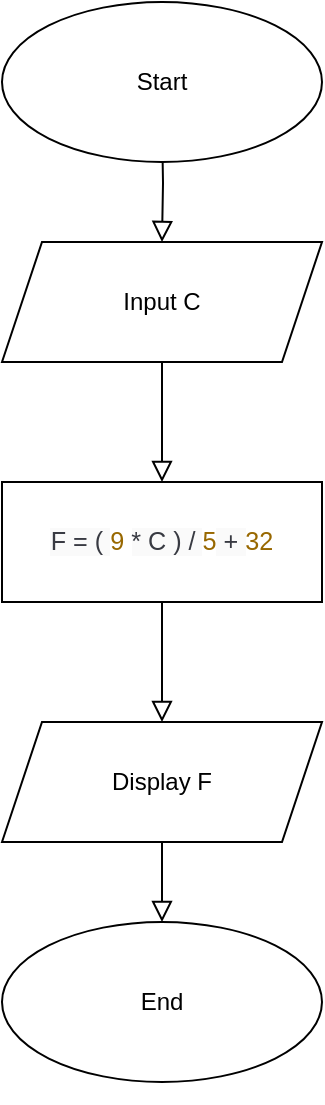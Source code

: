<mxfile version="14.6.9" type="github">
  <diagram id="C5RBs43oDa-KdzZeNtuy" name="Page-1">
    <mxGraphModel dx="1382" dy="794" grid="1" gridSize="10" guides="1" tooltips="1" connect="1" arrows="1" fold="1" page="1" pageScale="1" pageWidth="827" pageHeight="1169" math="0" shadow="0">
      <root>
        <mxCell id="WIyWlLk6GJQsqaUBKTNV-0" />
        <mxCell id="WIyWlLk6GJQsqaUBKTNV-1" parent="WIyWlLk6GJQsqaUBKTNV-0" />
        <mxCell id="WIyWlLk6GJQsqaUBKTNV-2" value="" style="rounded=0;html=1;jettySize=auto;orthogonalLoop=1;fontSize=11;endArrow=block;endFill=0;endSize=8;strokeWidth=1;shadow=0;labelBackgroundColor=none;edgeStyle=orthogonalEdgeStyle;entryX=0.5;entryY=0;entryDx=0;entryDy=0;" parent="WIyWlLk6GJQsqaUBKTNV-1" target="swq2fxUxT5I1mV4ciNZM-3" edge="1">
          <mxGeometry relative="1" as="geometry">
            <mxPoint x="400" y="120" as="sourcePoint" />
            <mxPoint x="400" y="170" as="targetPoint" />
          </mxGeometry>
        </mxCell>
        <mxCell id="swq2fxUxT5I1mV4ciNZM-3" value="Input C" style="shape=parallelogram;perimeter=parallelogramPerimeter;whiteSpace=wrap;html=1;fixedSize=1;" vertex="1" parent="WIyWlLk6GJQsqaUBKTNV-1">
          <mxGeometry x="320" y="180" width="160" height="60" as="geometry" />
        </mxCell>
        <mxCell id="swq2fxUxT5I1mV4ciNZM-4" value="&lt;span style=&quot;color: rgb(56 , 58 , 66) ; font-size: 12.6px ; font-style: normal ; font-weight: 400 ; letter-spacing: normal ; text-indent: 0px ; text-transform: none ; word-spacing: 0px ; background-color: rgb(250 , 250 , 250) ; display: inline ; float: none&quot;&gt;F = (&amp;nbsp;&lt;/span&gt;&lt;span class=&quot;hljs-number&quot; style=&quot;box-sizing: border-box ; color: rgb(152 , 104 , 1) ; font-size: 12.6px ; font-style: normal ; font-weight: 400 ; letter-spacing: normal ; text-indent: 0px ; text-transform: none ; word-spacing: 0px&quot;&gt;&lt;span class=&quot;hljs-number&quot; style=&quot;box-sizing: border-box ; color: rgb(152 , 104 , 1)&quot;&gt;9&amp;nbsp;&lt;/span&gt;&lt;/span&gt;&lt;span style=&quot;color: rgb(56 , 58 , 66) ; font-size: 12.6px ; font-style: normal ; font-weight: 400 ; letter-spacing: normal ; text-indent: 0px ; text-transform: none ; word-spacing: 0px ; background-color: rgb(250 , 250 , 250) ; display: inline ; float: none&quot;&gt;* C ) /&amp;nbsp;&lt;/span&gt;&lt;span class=&quot;hljs-number&quot; style=&quot;box-sizing: border-box ; color: rgb(152 , 104 , 1) ; font-size: 12.6px ; font-style: normal ; font-weight: 400 ; letter-spacing: normal ; text-indent: 0px ; text-transform: none ; word-spacing: 0px&quot;&gt;&lt;span class=&quot;hljs-number&quot; style=&quot;box-sizing: border-box ; color: rgb(152 , 104 , 1)&quot;&gt;5&lt;/span&gt;&lt;/span&gt;&lt;span style=&quot;color: rgb(56 , 58 , 66) ; font-size: 12.6px ; font-style: normal ; font-weight: 400 ; letter-spacing: normal ; text-indent: 0px ; text-transform: none ; word-spacing: 0px ; background-color: rgb(250 , 250 , 250) ; display: inline ; float: none&quot;&gt; + &lt;/span&gt;&lt;span class=&quot;hljs-number&quot; style=&quot;box-sizing: border-box ; color: rgb(152 , 104 , 1) ; font-size: 12.6px ; font-style: normal ; font-weight: 400 ; letter-spacing: normal ; text-indent: 0px ; text-transform: none ; word-spacing: 0px&quot;&gt;&lt;span class=&quot;hljs-number&quot; style=&quot;box-sizing: border-box ; color: rgb(152 , 104 , 1)&quot;&gt;32&lt;/span&gt;&lt;/span&gt;" style="rounded=0;whiteSpace=wrap;html=1;align=center;" vertex="1" parent="WIyWlLk6GJQsqaUBKTNV-1">
          <mxGeometry x="320" y="300" width="160" height="60" as="geometry" />
        </mxCell>
        <mxCell id="swq2fxUxT5I1mV4ciNZM-7" value="" style="rounded=0;html=1;jettySize=auto;orthogonalLoop=1;fontSize=11;endArrow=block;endFill=0;endSize=8;strokeWidth=1;shadow=0;labelBackgroundColor=none;edgeStyle=orthogonalEdgeStyle;" edge="1" parent="WIyWlLk6GJQsqaUBKTNV-1" source="swq2fxUxT5I1mV4ciNZM-3" target="swq2fxUxT5I1mV4ciNZM-4">
          <mxGeometry relative="1" as="geometry">
            <mxPoint x="410" y="130" as="sourcePoint" />
            <mxPoint x="410" y="180" as="targetPoint" />
            <Array as="points" />
          </mxGeometry>
        </mxCell>
        <mxCell id="swq2fxUxT5I1mV4ciNZM-8" value="Display F" style="shape=parallelogram;perimeter=parallelogramPerimeter;whiteSpace=wrap;html=1;fixedSize=1;" vertex="1" parent="WIyWlLk6GJQsqaUBKTNV-1">
          <mxGeometry x="320" y="420" width="160" height="60" as="geometry" />
        </mxCell>
        <mxCell id="swq2fxUxT5I1mV4ciNZM-10" value="" style="rounded=0;html=1;jettySize=auto;orthogonalLoop=1;fontSize=11;endArrow=block;endFill=0;endSize=8;strokeWidth=1;shadow=0;labelBackgroundColor=none;edgeStyle=orthogonalEdgeStyle;entryX=0.5;entryY=0;entryDx=0;entryDy=0;exitX=0.5;exitY=1;exitDx=0;exitDy=0;" edge="1" parent="WIyWlLk6GJQsqaUBKTNV-1" source="swq2fxUxT5I1mV4ciNZM-4" target="swq2fxUxT5I1mV4ciNZM-8">
          <mxGeometry relative="1" as="geometry">
            <mxPoint x="410" y="130" as="sourcePoint" />
            <mxPoint x="410" y="200" as="targetPoint" />
          </mxGeometry>
        </mxCell>
        <mxCell id="swq2fxUxT5I1mV4ciNZM-14" value="" style="rounded=0;html=1;jettySize=auto;orthogonalLoop=1;fontSize=11;endArrow=block;endFill=0;endSize=8;strokeWidth=1;shadow=0;labelBackgroundColor=none;edgeStyle=orthogonalEdgeStyle;entryX=0.5;entryY=0;entryDx=0;entryDy=0;exitX=0.5;exitY=1;exitDx=0;exitDy=0;" edge="1" parent="WIyWlLk6GJQsqaUBKTNV-1" source="swq2fxUxT5I1mV4ciNZM-8" target="swq2fxUxT5I1mV4ciNZM-17">
          <mxGeometry relative="1" as="geometry">
            <mxPoint x="410" y="380" as="sourcePoint" />
            <mxPoint x="400" y="540" as="targetPoint" />
          </mxGeometry>
        </mxCell>
        <mxCell id="swq2fxUxT5I1mV4ciNZM-15" style="edgeStyle=none;rounded=1;orthogonalLoop=1;jettySize=auto;html=1;exitX=0.5;exitY=1;exitDx=0;exitDy=0;endArrow=blockThin;endFill=0;endSize=8;" edge="1" parent="WIyWlLk6GJQsqaUBKTNV-1">
          <mxGeometry relative="1" as="geometry">
            <mxPoint x="400" y="600" as="sourcePoint" />
            <mxPoint x="400" y="600" as="targetPoint" />
          </mxGeometry>
        </mxCell>
        <mxCell id="swq2fxUxT5I1mV4ciNZM-16" value="Start" style="ellipse;whiteSpace=wrap;html=1;" vertex="1" parent="WIyWlLk6GJQsqaUBKTNV-1">
          <mxGeometry x="320" y="60" width="160" height="80" as="geometry" />
        </mxCell>
        <mxCell id="swq2fxUxT5I1mV4ciNZM-17" value="End" style="ellipse;whiteSpace=wrap;html=1;" vertex="1" parent="WIyWlLk6GJQsqaUBKTNV-1">
          <mxGeometry x="320" y="520" width="160" height="80" as="geometry" />
        </mxCell>
      </root>
    </mxGraphModel>
  </diagram>
</mxfile>
